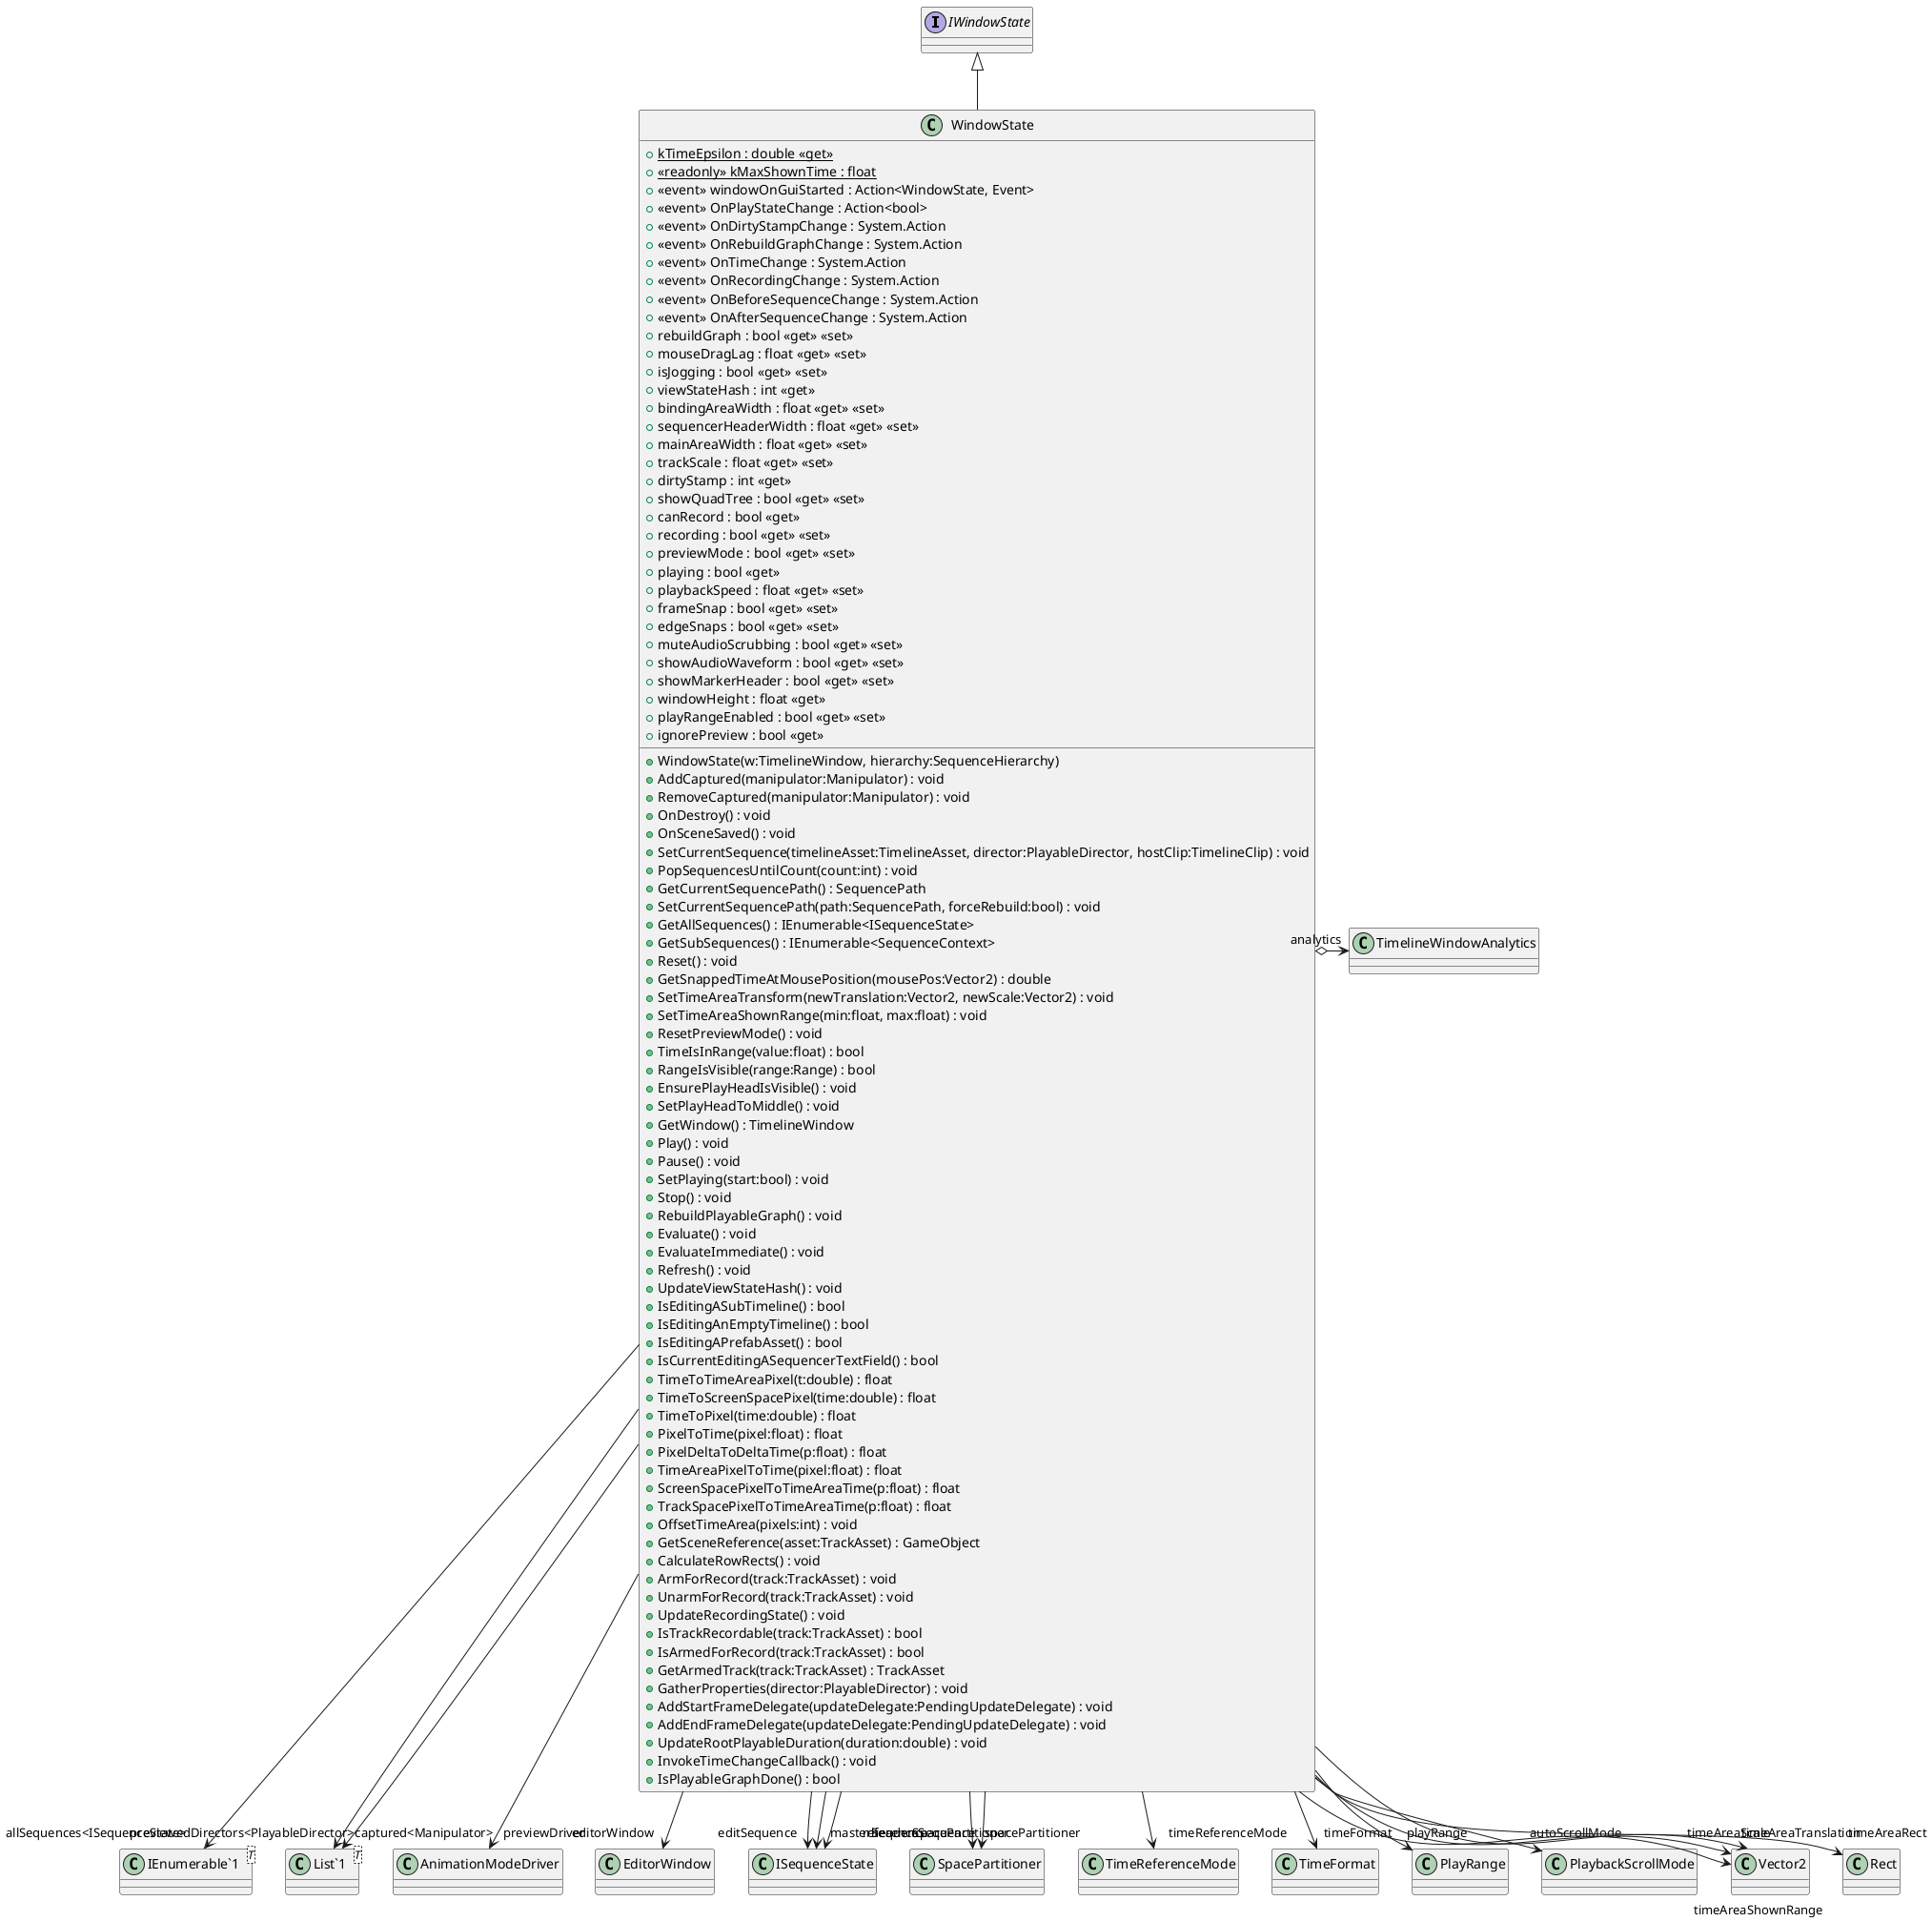@startuml
interface IWindowState {
}
class WindowState {
    + {static} kTimeEpsilon : double <<get>>
    + {static} <<readonly>> kMaxShownTime : float
    +  <<event>> windowOnGuiStarted : Action<WindowState, Event> 
    +  <<event>> OnPlayStateChange : Action<bool> 
    +  <<event>> OnDirtyStampChange : System.Action 
    +  <<event>> OnRebuildGraphChange : System.Action 
    +  <<event>> OnTimeChange : System.Action 
    +  <<event>> OnRecordingChange : System.Action 
    +  <<event>> OnBeforeSequenceChange : System.Action 
    +  <<event>> OnAfterSequenceChange : System.Action 
    + WindowState(w:TimelineWindow, hierarchy:SequenceHierarchy)
    + rebuildGraph : bool <<get>> <<set>>
    + mouseDragLag : float <<get>> <<set>>
    + AddCaptured(manipulator:Manipulator) : void
    + RemoveCaptured(manipulator:Manipulator) : void
    + isJogging : bool <<get>> <<set>>
    + viewStateHash : int <<get>>
    + bindingAreaWidth : float <<get>> <<set>>
    + sequencerHeaderWidth : float <<get>> <<set>>
    + mainAreaWidth : float <<get>> <<set>>
    + trackScale : float <<get>> <<set>>
    + dirtyStamp : int <<get>>
    + showQuadTree : bool <<get>> <<set>>
    + canRecord : bool <<get>>
    + recording : bool <<get>> <<set>>
    + previewMode : bool <<get>> <<set>>
    + playing : bool <<get>>
    + playbackSpeed : float <<get>> <<set>>
    + frameSnap : bool <<get>> <<set>>
    + edgeSnaps : bool <<get>> <<set>>
    + muteAudioScrubbing : bool <<get>> <<set>>
    + showAudioWaveform : bool <<get>> <<set>>
    + showMarkerHeader : bool <<get>> <<set>>
    + OnDestroy() : void
    + OnSceneSaved() : void
    + SetCurrentSequence(timelineAsset:TimelineAsset, director:PlayableDirector, hostClip:TimelineClip) : void
    + PopSequencesUntilCount(count:int) : void
    + GetCurrentSequencePath() : SequencePath
    + SetCurrentSequencePath(path:SequencePath, forceRebuild:bool) : void
    + GetAllSequences() : IEnumerable<ISequenceState>
    + GetSubSequences() : IEnumerable<SequenceContext>
    + Reset() : void
    + GetSnappedTimeAtMousePosition(mousePos:Vector2) : double
    + SetTimeAreaTransform(newTranslation:Vector2, newScale:Vector2) : void
    + SetTimeAreaShownRange(min:float, max:float) : void
    + ResetPreviewMode() : void
    + TimeIsInRange(value:float) : bool
    + RangeIsVisible(range:Range) : bool
    + EnsurePlayHeadIsVisible() : void
    + SetPlayHeadToMiddle() : void
    + windowHeight : float <<get>>
    + playRangeEnabled : bool <<get>> <<set>>
    + ignorePreview : bool <<get>>
    + GetWindow() : TimelineWindow
    + Play() : void
    + Pause() : void
    + SetPlaying(start:bool) : void
    + Stop() : void
    + RebuildPlayableGraph() : void
    + Evaluate() : void
    + EvaluateImmediate() : void
    + Refresh() : void
    + UpdateViewStateHash() : void
    + IsEditingASubTimeline() : bool
    + IsEditingAnEmptyTimeline() : bool
    + IsEditingAPrefabAsset() : bool
    + IsCurrentEditingASequencerTextField() : bool
    + TimeToTimeAreaPixel(t:double) : float
    + TimeToScreenSpacePixel(time:double) : float
    + TimeToPixel(time:double) : float
    + PixelToTime(pixel:float) : float
    + PixelDeltaToDeltaTime(p:float) : float
    + TimeAreaPixelToTime(pixel:float) : float
    + ScreenSpacePixelToTimeAreaTime(p:float) : float
    + TrackSpacePixelToTimeAreaTime(p:float) : float
    + OffsetTimeArea(pixels:int) : void
    + GetSceneReference(asset:TrackAsset) : GameObject
    + CalculateRowRects() : void
    + ArmForRecord(track:TrackAsset) : void
    + UnarmForRecord(track:TrackAsset) : void
    + UpdateRecordingState() : void
    + IsTrackRecordable(track:TrackAsset) : bool
    + IsArmedForRecord(track:TrackAsset) : bool
    + GetArmedTrack(track:TrackAsset) : TrackAsset
    + GatherProperties(director:PlayableDirector) : void
    + AddStartFrameDelegate(updateDelegate:PendingUpdateDelegate) : void
    + AddEndFrameDelegate(updateDelegate:PendingUpdateDelegate) : void
    + UpdateRootPlayableDuration(duration:double) : void
    + InvokeTimeChangeCallback() : void
    + IsPlayableGraphDone() : bool
}
class "IEnumerable`1"<T> {
}
class "List`1"<T> {
}
IWindowState <|-- WindowState
WindowState --> "previewDriver" AnimationModeDriver
WindowState --> "editorWindow" EditorWindow
WindowState --> "editSequence" ISequenceState
WindowState --> "masterSequence" ISequenceState
WindowState --> "referenceSequence" ISequenceState
WindowState --> "allSequences<ISequenceState>" "IEnumerable`1"
WindowState --> "spacePartitioner" SpacePartitioner
WindowState --> "headerSpacePartitioner" SpacePartitioner
WindowState --> "captured<Manipulator>" "List`1"
WindowState --> "timeReferenceMode" TimeReferenceMode
WindowState --> "timeFormat" TimeFormat
WindowState --> "playRange" PlayRange
WindowState --> "autoScrollMode" PlaybackScrollMode
WindowState --> "previewedDirectors<PlayableDirector>" "List`1"
WindowState o-> "analytics" TimelineWindowAnalytics
WindowState --> "timeAreaShownRange" Vector2
WindowState --> "timeAreaTranslation" Vector2
WindowState --> "timeAreaScale" Vector2
WindowState --> "timeAreaRect" Rect
@enduml
